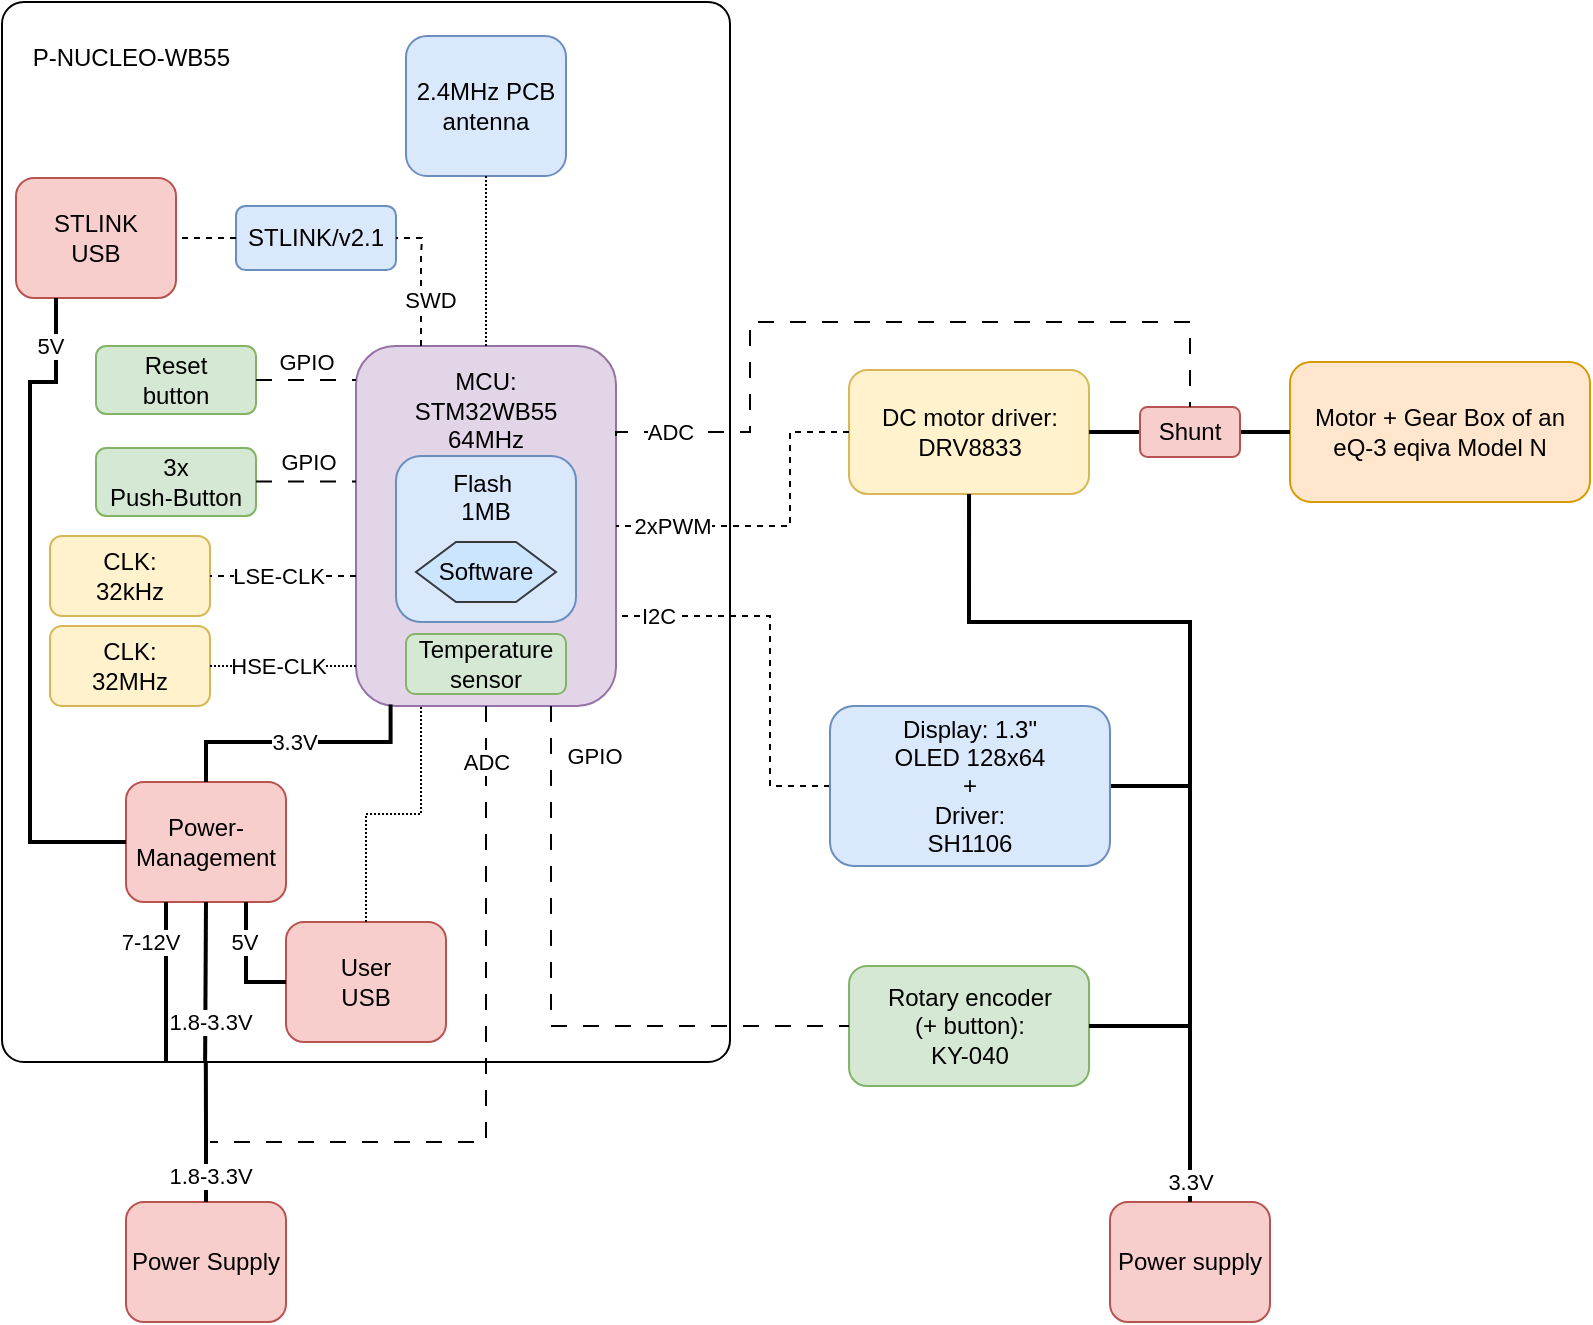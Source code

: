 <mxfile>
    <diagram name="Page-1" id="sVBfVyQoioIfFS6Q4Ph2">
        <mxGraphModel dx="1572" dy="668" grid="1" gridSize="10" guides="1" tooltips="1" connect="1" arrows="1" fold="1" page="1" pageScale="1" pageWidth="850" pageHeight="1100" math="0" shadow="0">
            <root>
                <mxCell id="0"/>
                <mxCell id="1" parent="0"/>
                <mxCell id="3" value="&lt;br&gt;&amp;nbsp; &amp;nbsp; P-NUCLEO-WB55" style="rounded=1;whiteSpace=wrap;html=1;labelPosition=center;verticalLabelPosition=middle;align=left;verticalAlign=top;fillColor=none;arcSize=3;" parent="1" vertex="1">
                    <mxGeometry x="6" y="190" width="364" height="530" as="geometry"/>
                </mxCell>
                <mxCell id="n0dhm6OhQnU2BIpkCSnQ-1" value="MCU:&lt;br&gt;STM32WB55&lt;br&gt;64MHz&lt;br&gt;&lt;br&gt;&lt;br&gt;&lt;br&gt;&lt;br&gt;&lt;br&gt;&lt;br&gt;&lt;br&gt;&lt;div&gt;&lt;br&gt;&lt;/div&gt;" style="rounded=1;whiteSpace=wrap;html=1;labelPosition=center;verticalLabelPosition=middle;align=center;verticalAlign=middle;fillColor=#e1d5e7;strokeColor=#9673a6;" parent="1" vertex="1">
                    <mxGeometry x="183" y="362" width="130" height="180" as="geometry"/>
                </mxCell>
                <mxCell id="9Vpx_MVxpbdplWGW8Vaq-1" value="Flash&amp;nbsp;&lt;br&gt;&lt;span style=&quot;background-color: transparent;&quot;&gt;1MB&lt;/span&gt;&lt;div&gt;&lt;br&gt;&lt;br&gt;&lt;div&gt;&lt;br&gt;&lt;/div&gt;&lt;/div&gt;" style="rounded=1;whiteSpace=wrap;html=1;fillColor=#dae8fc;strokeColor=#6c8ebf;" parent="1" vertex="1">
                    <mxGeometry x="203" y="417" width="90" height="83" as="geometry"/>
                </mxCell>
                <mxCell id="9Vpx_MVxpbdplWGW8Vaq-2" value="Software" style="shape=hexagon;perimeter=hexagonPerimeter2;whiteSpace=wrap;html=1;fixedSize=1;fillColor=#cce5ff;strokeColor=#36393d;" parent="1" vertex="1">
                    <mxGeometry x="213" y="460" width="70" height="30" as="geometry"/>
                </mxCell>
                <mxCell id="9Vpx_MVxpbdplWGW8Vaq-98" value="Reset&lt;div&gt;button&lt;/div&gt;" style="rounded=1;whiteSpace=wrap;html=1;fillColor=#d5e8d4;strokeColor=#82b366;" parent="1" vertex="1">
                    <mxGeometry x="53" y="362" width="80" height="34" as="geometry"/>
                </mxCell>
                <mxCell id="9Vpx_MVxpbdplWGW8Vaq-99" value="Rotary encoder&lt;br&gt;(+ button):&lt;br&gt;KY-040" style="rounded=1;whiteSpace=wrap;html=1;fillColor=#d5e8d4;strokeColor=#82b366;" parent="1" vertex="1">
                    <mxGeometry x="429.52" y="672" width="120" height="60" as="geometry"/>
                </mxCell>
                <mxCell id="9Vpx_MVxpbdplWGW8Vaq-102" value="2.4MHz PCB antenna" style="rounded=1;whiteSpace=wrap;html=1;fillColor=#dae8fc;strokeColor=#6c8ebf;" parent="1" vertex="1">
                    <mxGeometry x="208" y="207" width="80" height="70" as="geometry"/>
                </mxCell>
                <mxCell id="9Vpx_MVxpbdplWGW8Vaq-105" value="STLINK/v2.1" style="rounded=1;whiteSpace=wrap;html=1;fillColor=#dae8fc;strokeColor=#6c8ebf;rotation=0;" parent="1" vertex="1">
                    <mxGeometry x="123" y="292" width="80" height="32" as="geometry"/>
                </mxCell>
                <mxCell id="9Vpx_MVxpbdplWGW8Vaq-110" value="" style="endArrow=none;html=1;rounded=0;entryX=1;entryY=0.5;entryDx=0;entryDy=0;exitX=0.25;exitY=0;exitDx=0;exitDy=0;dashed=1;edgeStyle=orthogonalEdgeStyle;" parent="1" source="n0dhm6OhQnU2BIpkCSnQ-1" target="9Vpx_MVxpbdplWGW8Vaq-105" edge="1">
                    <mxGeometry width="50" height="50" relative="1" as="geometry">
                        <mxPoint x="223" y="352.0" as="sourcePoint"/>
                        <mxPoint x="148" y="227.0" as="targetPoint"/>
                        <Array as="points">
                            <mxPoint x="216" y="317"/>
                            <mxPoint x="216" y="313"/>
                        </Array>
                    </mxGeometry>
                </mxCell>
                <mxCell id="2" value="SWD" style="edgeLabel;html=1;align=center;verticalAlign=middle;resizable=0;points=[];" parent="9Vpx_MVxpbdplWGW8Vaq-110" vertex="1" connectable="0">
                    <mxGeometry x="0.384" y="-1" relative="1" as="geometry">
                        <mxPoint x="3" y="23" as="offset"/>
                    </mxGeometry>
                </mxCell>
                <mxCell id="9Vpx_MVxpbdplWGW8Vaq-133" value="" style="endArrow=none;html=1;rounded=0;entryX=0;entryY=0.25;entryDx=0;entryDy=0;exitX=1;exitY=0.5;exitDx=0;exitDy=0;edgeStyle=orthogonalEdgeStyle;dashed=1;dashPattern=8 8;" parent="1" source="9Vpx_MVxpbdplWGW8Vaq-98" edge="1">
                    <mxGeometry width="50" height="50" relative="1" as="geometry">
                        <mxPoint x="33" y="314.0" as="sourcePoint"/>
                        <mxPoint x="183" y="379" as="targetPoint"/>
                        <Array as="points"/>
                    </mxGeometry>
                </mxCell>
                <mxCell id="sfbrgU2ahjWCOExDPV0n-10" value="GPIO" style="edgeLabel;html=1;align=center;verticalAlign=middle;resizable=0;points=[];" parent="9Vpx_MVxpbdplWGW8Vaq-133" connectable="0" vertex="1">
                    <mxGeometry x="0.455" y="-1" relative="1" as="geometry">
                        <mxPoint x="-11" y="-11" as="offset"/>
                    </mxGeometry>
                </mxCell>
                <mxCell id="9Vpx_MVxpbdplWGW8Vaq-146" value="CLK:&lt;br&gt;32kHz" style="rounded=1;whiteSpace=wrap;html=1;fillColor=#fff2cc;strokeColor=#d6b656;" parent="1" vertex="1">
                    <mxGeometry x="30" y="457" width="80" height="40" as="geometry"/>
                </mxCell>
                <mxCell id="9Vpx_MVxpbdplWGW8Vaq-158" value="" style="endArrow=none;html=1;rounded=0;dashed=1;entryX=1;entryY=0.5;entryDx=0;entryDy=0;" parent="1" target="9Vpx_MVxpbdplWGW8Vaq-146" edge="1">
                    <mxGeometry width="50" height="50" relative="1" as="geometry">
                        <mxPoint x="183" y="477" as="sourcePoint"/>
                        <mxPoint x="130" y="477" as="targetPoint"/>
                    </mxGeometry>
                </mxCell>
                <mxCell id="OQPAwg6tuMYvYWRS_jNI-28" value="LSE-CLK" style="edgeLabel;html=1;align=center;verticalAlign=middle;resizable=0;points=[];" parent="9Vpx_MVxpbdplWGW8Vaq-158" connectable="0" vertex="1">
                    <mxGeometry x="-0.365" y="-2" relative="1" as="geometry">
                        <mxPoint x="-16" y="2" as="offset"/>
                    </mxGeometry>
                </mxCell>
                <mxCell id="sfbrgU2ahjWCOExDPV0n-8" value="" style="endArrow=none;html=1;rounded=0;exitX=0;exitY=0.5;exitDx=0;exitDy=0;edgeStyle=orthogonalEdgeStyle;dashed=1;entryX=1;entryY=0.75;entryDx=0;entryDy=0;" parent="1" source="OQPAwg6tuMYvYWRS_jNI-1" target="n0dhm6OhQnU2BIpkCSnQ-1" edge="1">
                    <mxGeometry width="50" height="50" relative="1" as="geometry">
                        <mxPoint x="140" y="735" as="sourcePoint"/>
                        <mxPoint x="314" y="477" as="targetPoint"/>
                        <Array as="points">
                            <mxPoint x="390" y="582"/>
                            <mxPoint x="390" y="497"/>
                        </Array>
                    </mxGeometry>
                </mxCell>
                <mxCell id="49" value="I2C" style="edgeLabel;html=1;align=center;verticalAlign=middle;resizable=0;points=[];" parent="sfbrgU2ahjWCOExDPV0n-8" vertex="1" connectable="0">
                    <mxGeometry x="0.86" y="-2" relative="1" as="geometry">
                        <mxPoint x="7" y="2" as="offset"/>
                    </mxGeometry>
                </mxCell>
                <mxCell id="OQPAwg6tuMYvYWRS_jNI-9" value="Motor + Gear Box of an&lt;br&gt;eQ-3 eqiva Model N" style="rounded=1;whiteSpace=wrap;html=1;fillColor=#ffe6cc;strokeColor=#d79b00;" parent="1" vertex="1">
                    <mxGeometry x="650" y="369.97" width="150" height="70" as="geometry"/>
                </mxCell>
                <mxCell id="OQPAwg6tuMYvYWRS_jNI-10" value="DC motor driver:&lt;br&gt;&lt;div&gt;DRV8833&lt;/div&gt;" style="rounded=1;whiteSpace=wrap;html=1;fillColor=#fff2cc;strokeColor=#d6b656;" parent="1" vertex="1">
                    <mxGeometry x="429.52" y="373.97" width="120" height="62" as="geometry"/>
                </mxCell>
                <mxCell id="OQPAwg6tuMYvYWRS_jNI-12" value="" style="endArrow=none;html=1;rounded=0;entryX=0;entryY=0.5;entryDx=0;entryDy=0;strokeWidth=2;exitX=1;exitY=0.5;exitDx=0;exitDy=0;" parent="1" source="g0RBi1K19QZpGOzRW8Zm-5" target="OQPAwg6tuMYvYWRS_jNI-9" edge="1">
                    <mxGeometry width="50" height="50" relative="1" as="geometry">
                        <mxPoint x="491.52" y="508.97" as="sourcePoint"/>
                        <mxPoint x="601.52" y="404.97" as="targetPoint"/>
                    </mxGeometry>
                </mxCell>
                <mxCell id="OQPAwg6tuMYvYWRS_jNI-13" value="" style="endArrow=none;html=1;rounded=0;entryX=1;entryY=0.5;entryDx=0;entryDy=0;exitX=0;exitY=0.5;exitDx=0;exitDy=0;edgeStyle=orthogonalEdgeStyle;dashed=1;" parent="1" source="OQPAwg6tuMYvYWRS_jNI-10" target="n0dhm6OhQnU2BIpkCSnQ-1" edge="1">
                    <mxGeometry width="50" height="50" relative="1" as="geometry">
                        <mxPoint x="365.52" y="1074.97" as="sourcePoint"/>
                        <mxPoint x="260.52" y="716.97" as="targetPoint"/>
                        <Array as="points">
                            <mxPoint x="400" y="405"/>
                            <mxPoint x="400" y="452"/>
                        </Array>
                    </mxGeometry>
                </mxCell>
                <mxCell id="OQPAwg6tuMYvYWRS_jNI-14" value="2xPWM" style="edgeLabel;html=1;align=center;verticalAlign=middle;resizable=0;points=[];" parent="OQPAwg6tuMYvYWRS_jNI-13" connectable="0" vertex="1">
                    <mxGeometry x="0.92" relative="1" as="geometry">
                        <mxPoint x="21" as="offset"/>
                    </mxGeometry>
                </mxCell>
                <mxCell id="OQPAwg6tuMYvYWRS_jNI-16" value="" style="endArrow=none;html=1;rounded=0;entryX=1;entryY=0.5;entryDx=0;entryDy=0;strokeWidth=2;edgeStyle=orthogonalEdgeStyle;exitX=0.5;exitY=0;exitDx=0;exitDy=0;" parent="1" source="43" target="OQPAwg6tuMYvYWRS_jNI-1" edge="1">
                    <mxGeometry width="50" height="50" relative="1" as="geometry">
                        <mxPoint x="650.48" y="810" as="sourcePoint"/>
                        <mxPoint x="610.48" y="1026" as="targetPoint"/>
                        <Array as="points">
                            <mxPoint x="600" y="582"/>
                        </Array>
                    </mxGeometry>
                </mxCell>
                <mxCell id="OQPAwg6tuMYvYWRS_jNI-17" value="" style="endArrow=none;html=1;rounded=0;entryX=0.5;entryY=1;entryDx=0;entryDy=0;dashed=1;edgeStyle=orthogonalEdgeStyle;exitX=0.5;exitY=0;exitDx=0;exitDy=0;dashPattern=1 1;" parent="1" source="n0dhm6OhQnU2BIpkCSnQ-1" target="9Vpx_MVxpbdplWGW8Vaq-102" edge="1">
                    <mxGeometry width="50" height="50" relative="1" as="geometry">
                        <mxPoint x="280" y="307" as="sourcePoint"/>
                        <mxPoint x="160" y="247" as="targetPoint"/>
                    </mxGeometry>
                </mxCell>
                <mxCell id="OQPAwg6tuMYvYWRS_jNI-1" value="Display: 1.3&quot;&lt;br&gt;&lt;div&gt;OLED 128x64&lt;br&gt;+&lt;br&gt;Driver:&lt;br&gt;SH1106&lt;/div&gt;" style="rounded=1;whiteSpace=wrap;html=1;fillColor=#dae8fc;strokeColor=#6c8ebf;" parent="1" vertex="1">
                    <mxGeometry x="420" y="542" width="140" height="80" as="geometry"/>
                </mxCell>
                <mxCell id="OQPAwg6tuMYvYWRS_jNI-26" value="" style="endArrow=none;html=1;rounded=0;entryX=0;entryY=0.5;entryDx=0;entryDy=0;strokeWidth=2;exitX=1;exitY=0.5;exitDx=0;exitDy=0;" parent="1" source="OQPAwg6tuMYvYWRS_jNI-10" target="g0RBi1K19QZpGOzRW8Zm-5" edge="1">
                    <mxGeometry width="50" height="50" relative="1" as="geometry">
                        <mxPoint x="549.52" y="404.97" as="sourcePoint"/>
                        <mxPoint x="729.52" y="404.97" as="targetPoint"/>
                    </mxGeometry>
                </mxCell>
                <mxCell id="g0RBi1K19QZpGOzRW8Zm-5" value="Shunt" style="rounded=1;whiteSpace=wrap;html=1;fillColor=#f8cecc;strokeColor=#b85450;" parent="1" vertex="1">
                    <mxGeometry x="575" y="392.47" width="50" height="25" as="geometry"/>
                </mxCell>
                <mxCell id="OQPAwg6tuMYvYWRS_jNI-27" value="" style="endArrow=none;html=1;rounded=0;entryX=1;entryY=0.5;entryDx=0;entryDy=0;strokeWidth=2;exitX=0.5;exitY=0;exitDx=0;exitDy=0;edgeStyle=orthogonalEdgeStyle;" parent="1" source="43" target="9Vpx_MVxpbdplWGW8Vaq-99" edge="1">
                    <mxGeometry width="50" height="50" relative="1" as="geometry">
                        <mxPoint x="688" y="958" as="sourcePoint"/>
                        <mxPoint x="490.48" y="1051.98" as="targetPoint"/>
                        <Array as="points">
                            <mxPoint x="600" y="702"/>
                        </Array>
                    </mxGeometry>
                </mxCell>
                <mxCell id="OQPAwg6tuMYvYWRS_jNI-34" value="" style="endArrow=none;html=1;rounded=0;edgeStyle=orthogonalEdgeStyle;dashed=1;dashPattern=8 8;entryX=0;entryY=0.5;entryDx=0;entryDy=0;exitX=0.75;exitY=1;exitDx=0;exitDy=0;" parent="1" source="n0dhm6OhQnU2BIpkCSnQ-1" target="9Vpx_MVxpbdplWGW8Vaq-99" edge="1">
                    <mxGeometry width="50" height="50" relative="1" as="geometry">
                        <mxPoint x="314.3" y="560.33" as="sourcePoint"/>
                        <mxPoint x="610" y="560.39" as="targetPoint"/>
                        <Array as="points">
                            <mxPoint x="281" y="702"/>
                        </Array>
                    </mxGeometry>
                </mxCell>
                <mxCell id="42" value="GPIO" style="edgeLabel;html=1;align=center;verticalAlign=middle;resizable=0;points=[];" parent="OQPAwg6tuMYvYWRS_jNI-34" vertex="1" connectable="0">
                    <mxGeometry x="-0.844" y="1" relative="1" as="geometry">
                        <mxPoint x="20" y="1" as="offset"/>
                    </mxGeometry>
                </mxCell>
                <mxCell id="OQPAwg6tuMYvYWRS_jNI-43" value="Temperature&lt;br&gt;sensor" style="rounded=1;whiteSpace=wrap;html=1;fillColor=#d5e8d4;strokeColor=#82b366;" parent="1" vertex="1">
                    <mxGeometry x="208" y="506" width="80" height="30" as="geometry"/>
                </mxCell>
                <mxCell id="5" value="" style="endArrow=none;html=1;rounded=0;entryX=0.5;entryY=0;entryDx=0;entryDy=0;strokeWidth=1;exitX=1;exitY=0.25;exitDx=0;exitDy=0;edgeStyle=orthogonalEdgeStyle;dashed=1;dashPattern=8 8;" parent="1" source="n0dhm6OhQnU2BIpkCSnQ-1" target="g0RBi1K19QZpGOzRW8Zm-5" edge="1">
                    <mxGeometry width="50" height="50" relative="1" as="geometry">
                        <mxPoint x="228.02" y="671.97" as="sourcePoint"/>
                        <mxPoint x="627.52" y="674.97" as="targetPoint"/>
                        <Array as="points">
                            <mxPoint x="313" y="405"/>
                            <mxPoint x="380" y="405"/>
                            <mxPoint x="380" y="350"/>
                            <mxPoint x="600" y="350"/>
                        </Array>
                    </mxGeometry>
                </mxCell>
                <mxCell id="6" value="ADC" style="edgeLabel;html=1;align=center;verticalAlign=middle;resizable=0;points=[];" parent="5" vertex="1" connectable="0">
                    <mxGeometry x="-0.845" relative="1" as="geometry">
                        <mxPoint x="-1" as="offset"/>
                    </mxGeometry>
                </mxCell>
                <mxCell id="8" value="STLINK&lt;br&gt;USB" style="rounded=1;whiteSpace=wrap;html=1;fillColor=#f8cecc;strokeColor=#b85450;" parent="1" vertex="1">
                    <mxGeometry x="13" y="278" width="80" height="60" as="geometry"/>
                </mxCell>
                <mxCell id="9" value="" style="endArrow=none;html=1;rounded=0;entryX=1;entryY=0.5;entryDx=0;entryDy=0;exitX=0;exitY=0.5;exitDx=0;exitDy=0;dashed=1;" parent="1" source="9Vpx_MVxpbdplWGW8Vaq-105" target="8" edge="1">
                    <mxGeometry width="50" height="50" relative="1" as="geometry">
                        <mxPoint x="226" y="372" as="sourcePoint"/>
                        <mxPoint x="213" y="318" as="targetPoint"/>
                    </mxGeometry>
                </mxCell>
                <mxCell id="10" value="&lt;br&gt;&lt;div&gt;&lt;br&gt;&lt;/div&gt;" style="edgeLabel;html=1;align=center;verticalAlign=middle;resizable=0;points=[];" parent="9" vertex="1" connectable="0">
                    <mxGeometry x="0.384" y="-1" relative="1" as="geometry">
                        <mxPoint x="1" y="4" as="offset"/>
                    </mxGeometry>
                </mxCell>
                <mxCell id="12" value="CLK:&lt;br&gt;32MHz" style="rounded=1;whiteSpace=wrap;html=1;fillColor=#fff2cc;strokeColor=#d6b656;" parent="1" vertex="1">
                    <mxGeometry x="30" y="502" width="80" height="40" as="geometry"/>
                </mxCell>
                <mxCell id="13" value="" style="endArrow=none;html=1;rounded=0;exitX=0;exitY=0.75;exitDx=0;exitDy=0;dashed=1;dashPattern=1 1;entryX=1;entryY=0.5;entryDx=0;entryDy=0;" parent="1" target="12" edge="1">
                    <mxGeometry width="50" height="50" relative="1" as="geometry">
                        <mxPoint x="183" y="522" as="sourcePoint"/>
                        <mxPoint x="130" y="532" as="targetPoint"/>
                    </mxGeometry>
                </mxCell>
                <mxCell id="14" value="HSE-CLK" style="edgeLabel;html=1;align=center;verticalAlign=middle;resizable=0;points=[];" parent="13" connectable="0" vertex="1">
                    <mxGeometry x="-0.365" y="-2" relative="1" as="geometry">
                        <mxPoint x="-16" y="2" as="offset"/>
                    </mxGeometry>
                </mxCell>
                <mxCell id="15" value="&lt;div&gt;User&lt;/div&gt;USB" style="rounded=1;whiteSpace=wrap;html=1;fillColor=#f8cecc;strokeColor=#b85450;" parent="1" vertex="1">
                    <mxGeometry x="148" y="650" width="80" height="60" as="geometry"/>
                </mxCell>
                <mxCell id="16" value="" style="endArrow=none;html=1;rounded=0;entryX=0.25;entryY=1;entryDx=0;entryDy=0;exitX=0.5;exitY=0;exitDx=0;exitDy=0;dashed=1;edgeStyle=orthogonalEdgeStyle;dashPattern=1 1;" parent="1" source="15" target="n0dhm6OhQnU2BIpkCSnQ-1" edge="1">
                    <mxGeometry width="50" height="50" relative="1" as="geometry">
                        <mxPoint x="163" y="593.75" as="sourcePoint"/>
                        <mxPoint x="133" y="593.75" as="targetPoint"/>
                    </mxGeometry>
                </mxCell>
                <mxCell id="17" value="&lt;br&gt;&lt;div&gt;&lt;br&gt;&lt;/div&gt;" style="edgeLabel;html=1;align=center;verticalAlign=middle;resizable=0;points=[];" parent="16" vertex="1" connectable="0">
                    <mxGeometry x="0.384" y="-1" relative="1" as="geometry">
                        <mxPoint x="1" y="4" as="offset"/>
                    </mxGeometry>
                </mxCell>
                <mxCell id="18" value="&lt;div&gt;3x&lt;/div&gt;Push-Button" style="rounded=1;whiteSpace=wrap;html=1;fillColor=#d5e8d4;strokeColor=#82b366;" parent="1" vertex="1">
                    <mxGeometry x="53" y="413" width="80" height="34" as="geometry"/>
                </mxCell>
                <mxCell id="19" value="" style="endArrow=none;html=1;rounded=0;entryX=0;entryY=0.25;entryDx=0;entryDy=0;exitX=1;exitY=0.5;exitDx=0;exitDy=0;edgeStyle=orthogonalEdgeStyle;dashed=1;dashPattern=8 8;" parent="1" edge="1">
                    <mxGeometry width="50" height="50" relative="1" as="geometry">
                        <mxPoint x="133" y="429.71" as="sourcePoint"/>
                        <mxPoint x="183" y="429.71" as="targetPoint"/>
                        <Array as="points"/>
                    </mxGeometry>
                </mxCell>
                <mxCell id="20" value="GPIO" style="edgeLabel;html=1;align=center;verticalAlign=middle;resizable=0;points=[];" parent="19" connectable="0" vertex="1">
                    <mxGeometry x="0.455" y="-1" relative="1" as="geometry">
                        <mxPoint x="-11" y="-11" as="offset"/>
                    </mxGeometry>
                </mxCell>
                <mxCell id="21" value="Power-Management" style="rounded=1;whiteSpace=wrap;html=1;fillColor=#f8cecc;strokeColor=#b85450;" parent="1" vertex="1">
                    <mxGeometry x="68" y="580" width="80" height="60" as="geometry"/>
                </mxCell>
                <mxCell id="22" value="" style="endArrow=none;html=1;rounded=0;entryX=0.133;entryY=0.996;entryDx=0;entryDy=0;strokeWidth=2;exitX=0.5;exitY=0;exitDx=0;exitDy=0;edgeStyle=orthogonalEdgeStyle;entryPerimeter=0;" parent="1" source="21" target="n0dhm6OhQnU2BIpkCSnQ-1" edge="1">
                    <mxGeometry width="50" height="50" relative="1" as="geometry">
                        <mxPoint x="530" y="575" as="sourcePoint"/>
                        <mxPoint x="488" y="440" as="targetPoint"/>
                        <Array as="points">
                            <mxPoint x="108" y="560"/>
                            <mxPoint x="200" y="560"/>
                        </Array>
                    </mxGeometry>
                </mxCell>
                <mxCell id="25" value="3.3V" style="edgeLabel;html=1;align=center;verticalAlign=middle;resizable=0;points=[];" parent="22" vertex="1" connectable="0">
                    <mxGeometry x="-0.022" relative="1" as="geometry">
                        <mxPoint as="offset"/>
                    </mxGeometry>
                </mxCell>
                <mxCell id="23" value="" style="endArrow=none;html=1;rounded=0;entryX=0;entryY=0.5;entryDx=0;entryDy=0;strokeWidth=2;exitX=0.75;exitY=1;exitDx=0;exitDy=0;edgeStyle=orthogonalEdgeStyle;" parent="1" source="21" target="15" edge="1">
                    <mxGeometry width="50" height="50" relative="1" as="geometry">
                        <mxPoint x="118" y="590" as="sourcePoint"/>
                        <mxPoint x="210" y="551" as="targetPoint"/>
                        <Array as="points">
                            <mxPoint x="128" y="680"/>
                        </Array>
                    </mxGeometry>
                </mxCell>
                <mxCell id="24" value="5V" style="edgeLabel;html=1;align=center;verticalAlign=middle;resizable=0;points=[];" parent="23" vertex="1" connectable="0">
                    <mxGeometry x="-0.344" y="-1" relative="1" as="geometry">
                        <mxPoint as="offset"/>
                    </mxGeometry>
                </mxCell>
                <mxCell id="26" value="" style="endArrow=none;html=1;rounded=0;entryX=0.5;entryY=1;entryDx=0;entryDy=0;strokeWidth=2;exitX=0.279;exitY=1.001;exitDx=0;exitDy=0;edgeStyle=orthogonalEdgeStyle;exitPerimeter=0;" parent="1" source="3" target="21" edge="1">
                    <mxGeometry width="50" height="50" relative="1" as="geometry">
                        <mxPoint x="13" y="689" as="sourcePoint"/>
                        <mxPoint x="105" y="650" as="targetPoint"/>
                        <Array as="points">
                            <mxPoint x="108" y="721"/>
                        </Array>
                    </mxGeometry>
                </mxCell>
                <mxCell id="27" value="1.8-3.3V" style="edgeLabel;html=1;align=center;verticalAlign=middle;resizable=0;points=[];" parent="26" vertex="1" connectable="0">
                    <mxGeometry x="-0.022" relative="1" as="geometry">
                        <mxPoint x="2" y="19" as="offset"/>
                    </mxGeometry>
                </mxCell>
                <mxCell id="28" value="" style="endArrow=none;html=1;rounded=0;entryX=0.25;entryY=1;entryDx=0;entryDy=0;strokeWidth=2;edgeStyle=orthogonalEdgeStyle;" parent="1" target="21" edge="1">
                    <mxGeometry width="50" height="50" relative="1" as="geometry">
                        <mxPoint x="88" y="720" as="sourcePoint"/>
                        <mxPoint x="90" y="650" as="targetPoint"/>
                        <Array as="points">
                            <mxPoint x="88" y="680"/>
                            <mxPoint x="88" y="680"/>
                        </Array>
                    </mxGeometry>
                </mxCell>
                <mxCell id="29" value="7-12V" style="edgeLabel;html=1;align=center;verticalAlign=middle;resizable=0;points=[];" parent="28" vertex="1" connectable="0">
                    <mxGeometry x="-0.022" relative="1" as="geometry">
                        <mxPoint x="-8" y="-21" as="offset"/>
                    </mxGeometry>
                </mxCell>
                <mxCell id="30" value="" style="endArrow=none;html=1;rounded=0;entryX=0;entryY=0.5;entryDx=0;entryDy=0;strokeWidth=2;exitX=0.25;exitY=1;exitDx=0;exitDy=0;edgeStyle=orthogonalEdgeStyle;" parent="1" source="8" target="21" edge="1">
                    <mxGeometry width="50" height="50" relative="1" as="geometry">
                        <mxPoint x="138" y="650" as="sourcePoint"/>
                        <mxPoint x="158" y="690" as="targetPoint"/>
                        <Array as="points">
                            <mxPoint x="33" y="380"/>
                            <mxPoint x="20" y="380"/>
                            <mxPoint x="20" y="610"/>
                        </Array>
                    </mxGeometry>
                </mxCell>
                <mxCell id="31" value="5V" style="edgeLabel;html=1;align=center;verticalAlign=middle;resizable=0;points=[];" parent="30" vertex="1" connectable="0">
                    <mxGeometry x="-0.344" y="-1" relative="1" as="geometry">
                        <mxPoint x="11" y="-72" as="offset"/>
                    </mxGeometry>
                </mxCell>
                <mxCell id="32" value="Power Supply" style="rounded=1;whiteSpace=wrap;html=1;fillColor=#f8cecc;strokeColor=#b85450;" parent="1" vertex="1">
                    <mxGeometry x="68" y="790" width="80" height="60" as="geometry"/>
                </mxCell>
                <mxCell id="33" value="" style="endArrow=none;html=1;rounded=0;entryX=0.28;entryY=1.001;entryDx=0;entryDy=0;strokeWidth=2;exitX=0.5;exitY=0;exitDx=0;exitDy=0;edgeStyle=orthogonalEdgeStyle;entryPerimeter=0;" parent="1" source="32" target="3" edge="1">
                    <mxGeometry width="50" height="50" relative="1" as="geometry">
                        <mxPoint x="183" y="825" as="sourcePoint"/>
                        <mxPoint x="183" y="744" as="targetPoint"/>
                        <Array as="points"/>
                    </mxGeometry>
                </mxCell>
                <mxCell id="40" value="&lt;span style=&quot;color: rgb(0, 0, 0);&quot;&gt;1.8-3.3V&lt;/span&gt;" style="edgeLabel;html=1;align=center;verticalAlign=middle;resizable=0;points=[];" parent="33" vertex="1" connectable="0">
                    <mxGeometry x="-0.618" y="-2" relative="1" as="geometry">
                        <mxPoint as="offset"/>
                    </mxGeometry>
                </mxCell>
                <mxCell id="35" value="" style="endArrow=none;html=1;rounded=0;strokeWidth=1;exitX=0.5;exitY=1;exitDx=0;exitDy=0;edgeStyle=orthogonalEdgeStyle;dashed=1;dashPattern=8 8;" parent="1" source="n0dhm6OhQnU2BIpkCSnQ-1" edge="1">
                    <mxGeometry width="50" height="50" relative="1" as="geometry">
                        <mxPoint x="291" y="372" as="sourcePoint"/>
                        <mxPoint x="110" y="760" as="targetPoint"/>
                        <Array as="points">
                            <mxPoint x="248" y="760"/>
                        </Array>
                    </mxGeometry>
                </mxCell>
                <mxCell id="36" value="ADC" style="edgeLabel;html=1;align=center;verticalAlign=middle;resizable=0;points=[];" parent="35" vertex="1" connectable="0">
                    <mxGeometry x="-0.845" relative="1" as="geometry">
                        <mxPoint as="offset"/>
                    </mxGeometry>
                </mxCell>
                <mxCell id="43" value="Power supply" style="rounded=1;whiteSpace=wrap;html=1;fillColor=#f8cecc;strokeColor=#b85450;" parent="1" vertex="1">
                    <mxGeometry x="560" y="790" width="80" height="60" as="geometry"/>
                </mxCell>
                <mxCell id="45" value="" style="endArrow=none;html=1;rounded=0;entryX=0.5;entryY=1;entryDx=0;entryDy=0;strokeWidth=2;edgeStyle=orthogonalEdgeStyle;exitX=0.5;exitY=0;exitDx=0;exitDy=0;" parent="1" source="43" target="OQPAwg6tuMYvYWRS_jNI-10" edge="1">
                    <mxGeometry width="50" height="50" relative="1" as="geometry">
                        <mxPoint x="519.52" y="760.97" as="sourcePoint"/>
                        <mxPoint x="419.52" y="629.97" as="targetPoint"/>
                        <Array as="points">
                            <mxPoint x="600" y="500"/>
                            <mxPoint x="490" y="500"/>
                        </Array>
                    </mxGeometry>
                </mxCell>
                <mxCell id="50" value="3.3V" style="edgeLabel;html=1;align=center;verticalAlign=middle;resizable=0;points=[];" parent="45" vertex="1" connectable="0">
                    <mxGeometry x="-0.958" relative="1" as="geometry">
                        <mxPoint as="offset"/>
                    </mxGeometry>
                </mxCell>
            </root>
        </mxGraphModel>
    </diagram>
</mxfile>
